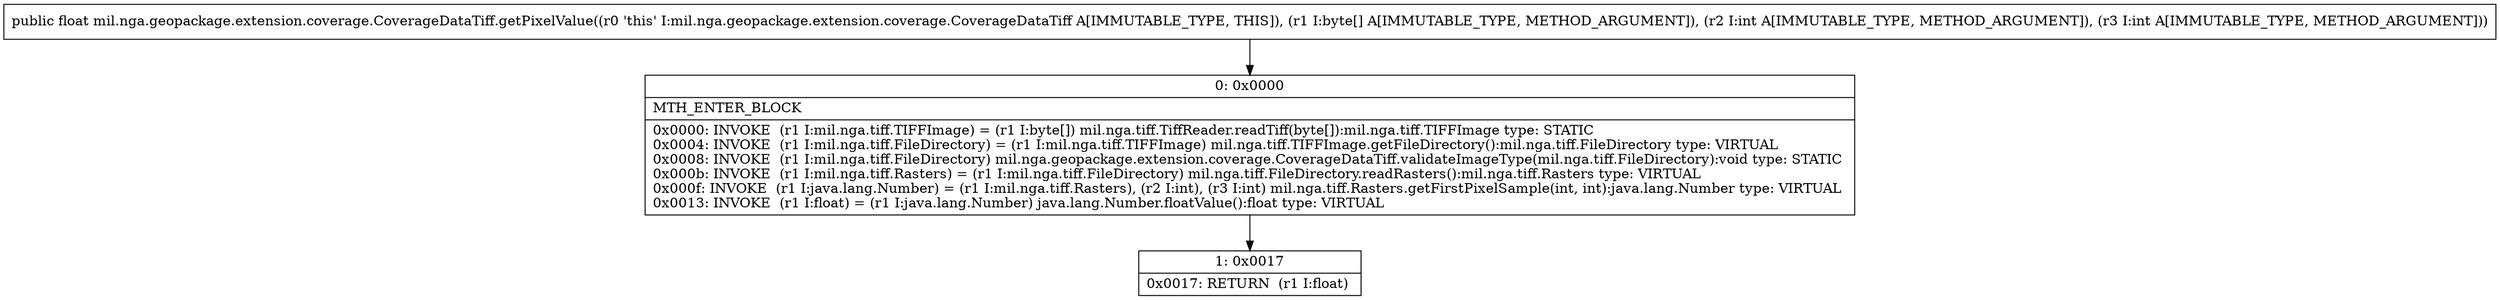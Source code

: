 digraph "CFG formil.nga.geopackage.extension.coverage.CoverageDataTiff.getPixelValue([BII)F" {
Node_0 [shape=record,label="{0\:\ 0x0000|MTH_ENTER_BLOCK\l|0x0000: INVOKE  (r1 I:mil.nga.tiff.TIFFImage) = (r1 I:byte[]) mil.nga.tiff.TiffReader.readTiff(byte[]):mil.nga.tiff.TIFFImage type: STATIC \l0x0004: INVOKE  (r1 I:mil.nga.tiff.FileDirectory) = (r1 I:mil.nga.tiff.TIFFImage) mil.nga.tiff.TIFFImage.getFileDirectory():mil.nga.tiff.FileDirectory type: VIRTUAL \l0x0008: INVOKE  (r1 I:mil.nga.tiff.FileDirectory) mil.nga.geopackage.extension.coverage.CoverageDataTiff.validateImageType(mil.nga.tiff.FileDirectory):void type: STATIC \l0x000b: INVOKE  (r1 I:mil.nga.tiff.Rasters) = (r1 I:mil.nga.tiff.FileDirectory) mil.nga.tiff.FileDirectory.readRasters():mil.nga.tiff.Rasters type: VIRTUAL \l0x000f: INVOKE  (r1 I:java.lang.Number) = (r1 I:mil.nga.tiff.Rasters), (r2 I:int), (r3 I:int) mil.nga.tiff.Rasters.getFirstPixelSample(int, int):java.lang.Number type: VIRTUAL \l0x0013: INVOKE  (r1 I:float) = (r1 I:java.lang.Number) java.lang.Number.floatValue():float type: VIRTUAL \l}"];
Node_1 [shape=record,label="{1\:\ 0x0017|0x0017: RETURN  (r1 I:float) \l}"];
MethodNode[shape=record,label="{public float mil.nga.geopackage.extension.coverage.CoverageDataTiff.getPixelValue((r0 'this' I:mil.nga.geopackage.extension.coverage.CoverageDataTiff A[IMMUTABLE_TYPE, THIS]), (r1 I:byte[] A[IMMUTABLE_TYPE, METHOD_ARGUMENT]), (r2 I:int A[IMMUTABLE_TYPE, METHOD_ARGUMENT]), (r3 I:int A[IMMUTABLE_TYPE, METHOD_ARGUMENT])) }"];
MethodNode -> Node_0;
Node_0 -> Node_1;
}

